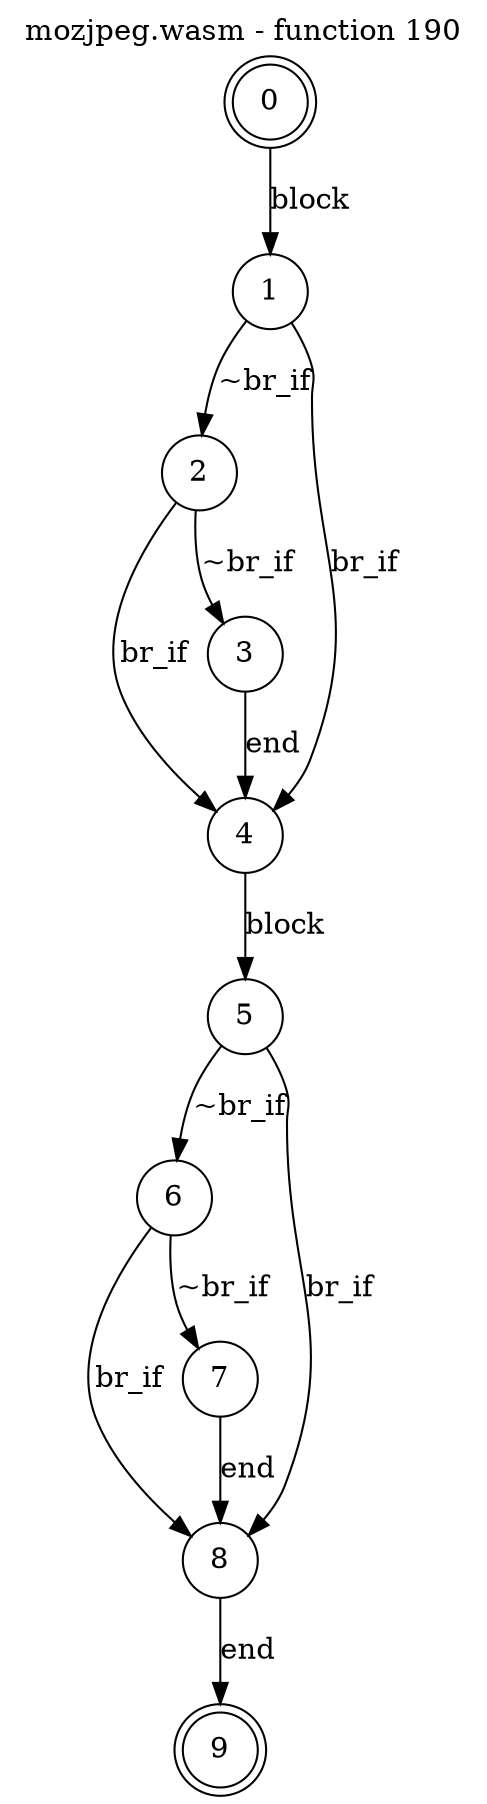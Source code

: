 digraph finite_state_machine {
    label = "mozjpeg.wasm - function 190"
    labelloc =  t
    labelfontsize = 16
    labelfontcolor = black
    labelfontname = "Helvetica"
    node [shape = doublecircle]; 0 9;
    node [shape = circle];
    0 -> 1[label = "block"];
    1 -> 2[label = "~br_if"];
    1 -> 4[label = "br_if"];
    2 -> 3[label = "~br_if"];
    2 -> 4[label = "br_if"];
    3 -> 4[label = "end"];
    4 -> 5[label = "block"];
    5 -> 6[label = "~br_if"];
    5 -> 8[label = "br_if"];
    6 -> 7[label = "~br_if"];
    6 -> 8[label = "br_if"];
    7 -> 8[label = "end"];
    8 -> 9[label = "end"];
}
